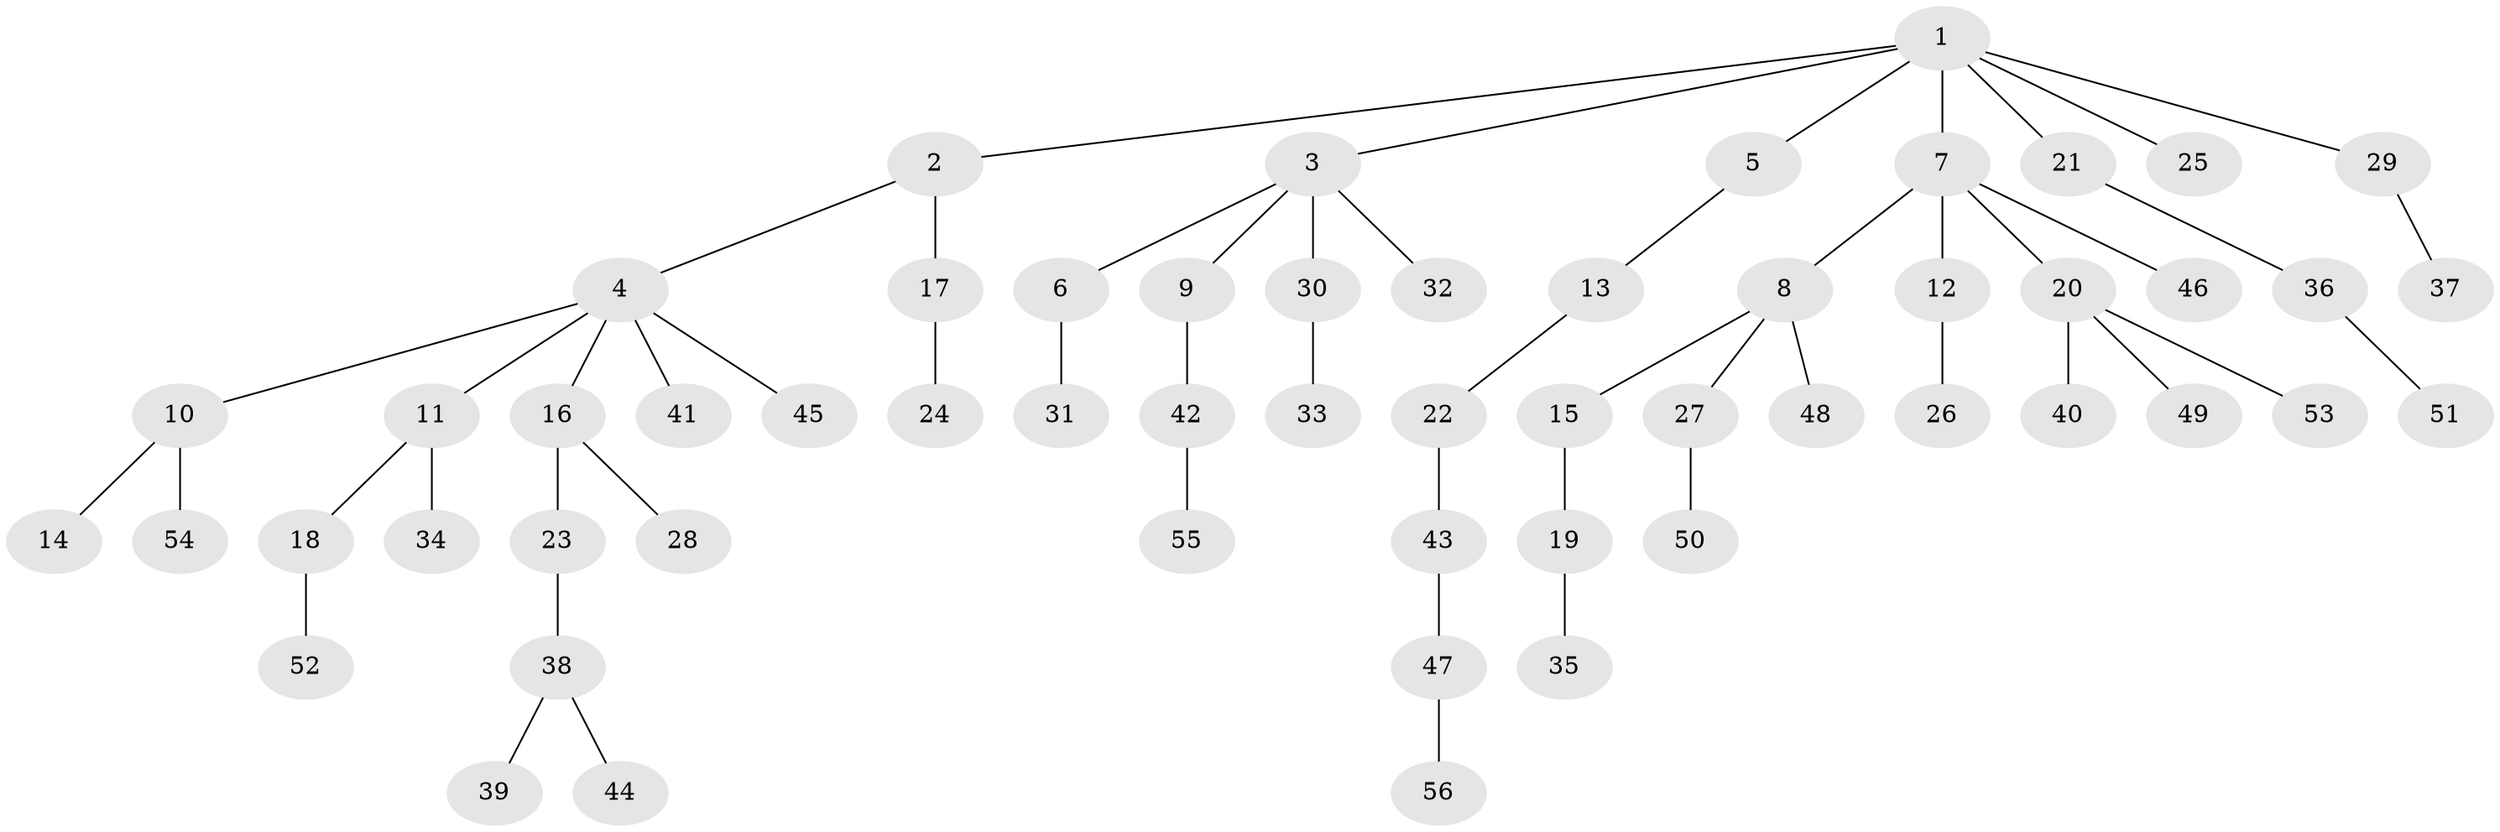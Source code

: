 // Generated by graph-tools (version 1.1) at 2025/11/02/27/25 16:11:25]
// undirected, 56 vertices, 55 edges
graph export_dot {
graph [start="1"]
  node [color=gray90,style=filled];
  1;
  2;
  3;
  4;
  5;
  6;
  7;
  8;
  9;
  10;
  11;
  12;
  13;
  14;
  15;
  16;
  17;
  18;
  19;
  20;
  21;
  22;
  23;
  24;
  25;
  26;
  27;
  28;
  29;
  30;
  31;
  32;
  33;
  34;
  35;
  36;
  37;
  38;
  39;
  40;
  41;
  42;
  43;
  44;
  45;
  46;
  47;
  48;
  49;
  50;
  51;
  52;
  53;
  54;
  55;
  56;
  1 -- 2;
  1 -- 3;
  1 -- 5;
  1 -- 7;
  1 -- 21;
  1 -- 25;
  1 -- 29;
  2 -- 4;
  2 -- 17;
  3 -- 6;
  3 -- 9;
  3 -- 30;
  3 -- 32;
  4 -- 10;
  4 -- 11;
  4 -- 16;
  4 -- 41;
  4 -- 45;
  5 -- 13;
  6 -- 31;
  7 -- 8;
  7 -- 12;
  7 -- 20;
  7 -- 46;
  8 -- 15;
  8 -- 27;
  8 -- 48;
  9 -- 42;
  10 -- 14;
  10 -- 54;
  11 -- 18;
  11 -- 34;
  12 -- 26;
  13 -- 22;
  15 -- 19;
  16 -- 23;
  16 -- 28;
  17 -- 24;
  18 -- 52;
  19 -- 35;
  20 -- 40;
  20 -- 49;
  20 -- 53;
  21 -- 36;
  22 -- 43;
  23 -- 38;
  27 -- 50;
  29 -- 37;
  30 -- 33;
  36 -- 51;
  38 -- 39;
  38 -- 44;
  42 -- 55;
  43 -- 47;
  47 -- 56;
}
